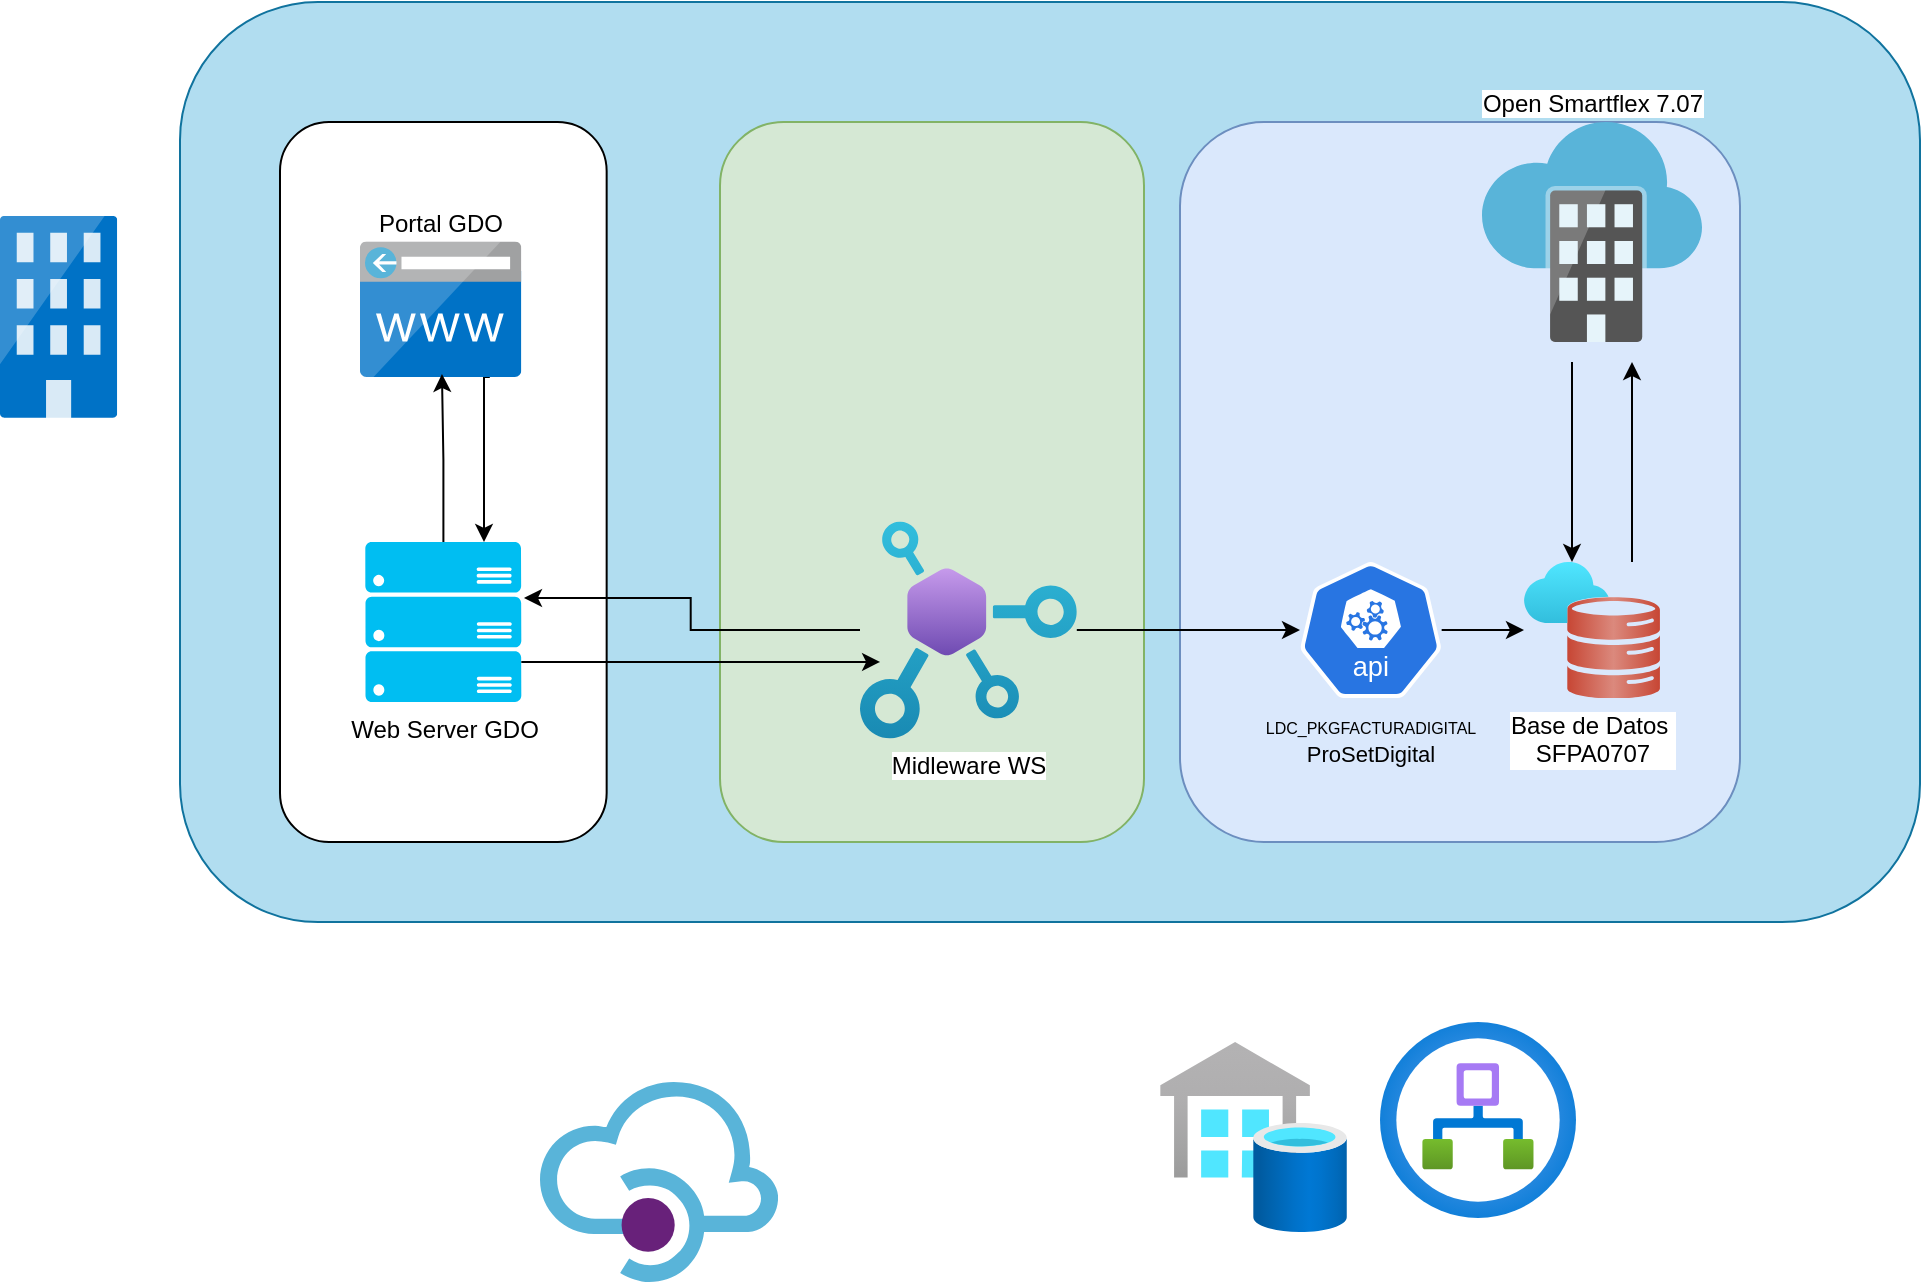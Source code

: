 <mxfile version="28.0.6">
  <diagram name="Página-1" id="GaKZNHGlAN73U_5XXHMx">
    <mxGraphModel dx="1418" dy="786" grid="1" gridSize="10" guides="1" tooltips="1" connect="1" arrows="1" fold="1" page="1" pageScale="1" pageWidth="1169" pageHeight="827" math="0" shadow="0">
      <root>
        <mxCell id="0" />
        <mxCell id="1" parent="0" />
        <mxCell id="Lzyeh1dH90-VRUioqBKs-1" value="" style="rounded=1;whiteSpace=wrap;html=1;fillColor=#b1ddf0;strokeColor=#10739e;" vertex="1" parent="1">
          <mxGeometry x="130" y="120" width="870" height="460" as="geometry" />
        </mxCell>
        <mxCell id="Lzyeh1dH90-VRUioqBKs-7" value="" style="rounded=1;whiteSpace=wrap;html=1;direction=south;strokeColor=#6c8ebf;fillColor=#dae8fc;" vertex="1" parent="1">
          <mxGeometry x="630" y="180" width="280" height="360" as="geometry" />
        </mxCell>
        <mxCell id="gINzZaWmVPl8_k8qFtEF-6" value="Open Smartflex 7.07" style="image;sketch=0;aspect=fixed;html=1;points=[];align=center;fontSize=12;image=img/lib/mscae/Software_as_a_Service.svg;labelPosition=center;verticalLabelPosition=top;verticalAlign=bottom;" parent="1" vertex="1">
          <mxGeometry x="781" y="180" width="110" height="110" as="geometry" />
        </mxCell>
        <mxCell id="gINzZaWmVPl8_k8qFtEF-1" value="" style="image;aspect=fixed;html=1;points=[];align=center;fontSize=12;image=img/lib/azure2/integration/Integration_Service_Environments.svg;" parent="1" vertex="1">
          <mxGeometry x="730" y="630" width="98" height="98" as="geometry" />
        </mxCell>
        <mxCell id="gINzZaWmVPl8_k8qFtEF-5" value="" style="image;sketch=0;aspect=fixed;html=1;points=[];align=center;fontSize=12;image=img/lib/mscae/API_Management.svg;" parent="1" vertex="1">
          <mxGeometry x="310" y="660" width="119.05" height="100" as="geometry" />
        </mxCell>
        <mxCell id="gINzZaWmVPl8_k8qFtEF-4" value="" style="image;sketch=0;aspect=fixed;html=1;points=[];align=center;fontSize=12;image=img/lib/mscae/Exchange_On_premises_Access.svg;" parent="1" vertex="1">
          <mxGeometry x="40" y="226.97" width="58.6" height="101.03" as="geometry" />
        </mxCell>
        <mxCell id="gINzZaWmVPl8_k8qFtEF-2" value="" style="image;aspect=fixed;html=1;points=[];align=center;fontSize=12;image=img/lib/azure2/integration/SQL_Data_Warehouses.svg;" parent="1" vertex="1">
          <mxGeometry x="620" y="640" width="93.54" height="95" as="geometry" />
        </mxCell>
        <mxCell id="Lzyeh1dH90-VRUioqBKs-13" style="edgeStyle=orthogonalEdgeStyle;rounded=0;orthogonalLoop=1;jettySize=auto;html=1;" edge="1" parent="1">
          <mxGeometry relative="1" as="geometry">
            <mxPoint x="856" y="400" as="sourcePoint" />
            <mxPoint x="856" y="300" as="targetPoint" />
          </mxGeometry>
        </mxCell>
        <mxCell id="Lzyeh1dH90-VRUioqBKs-2" value="&lt;span style=&quot;background-color: light-dark(#ffffff, var(--ge-dark-color, #121212)); color: light-dark(rgb(0, 0, 0), rgb(255, 255, 255));&quot;&gt;Base de Datos&lt;/span&gt;&lt;span style=&quot;background-color: light-dark(#ffffff, var(--ge-dark-color, #121212)); color: light-dark(rgb(0, 0, 0), rgb(255, 255, 255));&quot;&gt;&amp;nbsp;&lt;/span&gt;&lt;div&gt;&lt;div&gt;&lt;span style=&quot;background-color: light-dark(#ffffff, var(--ge-dark-color, #121212)); color: light-dark(rgb(0, 0, 0), rgb(255, 255, 255));&quot;&gt;SFPA0707&lt;/span&gt;&lt;/div&gt;&lt;/div&gt;" style="image;aspect=fixed;html=1;points=[];align=center;fontSize=12;image=img/lib/azure2/databases/Oracle_Database.svg;imageBackground=none;" vertex="1" parent="1">
          <mxGeometry x="802" y="400" width="68" height="68" as="geometry" />
        </mxCell>
        <mxCell id="Lzyeh1dH90-VRUioqBKs-14" style="edgeStyle=orthogonalEdgeStyle;rounded=0;orthogonalLoop=1;jettySize=auto;html=1;" edge="1" parent="1" source="Lzyeh1dH90-VRUioqBKs-3" target="Lzyeh1dH90-VRUioqBKs-2">
          <mxGeometry relative="1" as="geometry" />
        </mxCell>
        <mxCell id="Lzyeh1dH90-VRUioqBKs-3" value="&lt;font style=&quot;&quot;&gt;&lt;font style=&quot;font-size: 8px;&quot;&gt;LDC_PKGFACTURADIGITAL&lt;/font&gt;&lt;/font&gt;&lt;div&gt;&lt;font style=&quot;font-size: 11px;&quot;&gt;&lt;span style=&quot;background-color: transparent; color: light-dark(rgb(0, 0, 0), rgb(255, 255, 255));&quot;&gt;ProSetDigital&lt;/span&gt;&lt;/font&gt;&lt;/div&gt;" style="aspect=fixed;sketch=0;html=1;dashed=0;whitespace=wrap;verticalLabelPosition=bottom;verticalAlign=top;fillColor=#2875E2;strokeColor=#ffffff;points=[[0.005,0.63,0],[0.1,0.2,0],[0.9,0.2,0],[0.5,0,0],[0.995,0.63,0],[0.72,0.99,0],[0.5,1,0],[0.28,0.99,0]];shape=mxgraph.kubernetes.icon2;kubernetesLabel=1;prIcon=api" vertex="1" parent="1">
          <mxGeometry x="690" y="400" width="70.83" height="68" as="geometry" />
        </mxCell>
        <mxCell id="Lzyeh1dH90-VRUioqBKs-8" value="" style="rounded=1;whiteSpace=wrap;html=1;direction=south;strokeColor=#82b366;fillColor=#d5e8d4;" vertex="1" parent="1">
          <mxGeometry x="400" y="180" width="212" height="360" as="geometry" />
        </mxCell>
        <mxCell id="Lzyeh1dH90-VRUioqBKs-15" style="edgeStyle=orthogonalEdgeStyle;rounded=0;orthogonalLoop=1;jettySize=auto;html=1;" edge="1" parent="1" source="Lzyeh1dH90-VRUioqBKs-4" target="Lzyeh1dH90-VRUioqBKs-3">
          <mxGeometry relative="1" as="geometry" />
        </mxCell>
        <mxCell id="Lzyeh1dH90-VRUioqBKs-4" value="Midleware WS" style="image;aspect=fixed;html=1;points=[];align=center;fontSize=12;image=img/lib/azure2/web/API_Center.svg;" vertex="1" parent="1">
          <mxGeometry x="470" y="379.8" width="108.4" height="108.4" as="geometry" />
        </mxCell>
        <mxCell id="Lzyeh1dH90-VRUioqBKs-9" value="" style="rounded=1;whiteSpace=wrap;html=1;direction=south;" vertex="1" parent="1">
          <mxGeometry x="180" y="180" width="163.33" height="360" as="geometry" />
        </mxCell>
        <mxCell id="Lzyeh1dH90-VRUioqBKs-20" style="edgeStyle=orthogonalEdgeStyle;rounded=0;orthogonalLoop=1;jettySize=auto;html=1;" edge="1" parent="1" target="Lzyeh1dH90-VRUioqBKs-18">
          <mxGeometry relative="1" as="geometry">
            <mxPoint x="284.9" y="307.49" as="sourcePoint" />
            <mxPoint x="281.7" y="360" as="targetPoint" />
            <Array as="points">
              <mxPoint x="282" y="308" />
            </Array>
          </mxGeometry>
        </mxCell>
        <mxCell id="gINzZaWmVPl8_k8qFtEF-3" value="Portal GDO" style="image;sketch=0;aspect=fixed;html=1;points=[];align=center;fontSize=12;image=img/lib/mscae/CustomDomain.svg;labelPosition=center;verticalLabelPosition=top;verticalAlign=bottom;" parent="1" vertex="1">
          <mxGeometry x="220" y="239.74" width="80.66" height="67.75" as="geometry" />
        </mxCell>
        <mxCell id="Lzyeh1dH90-VRUioqBKs-18" value="Web Server GDO" style="verticalLabelPosition=bottom;html=1;verticalAlign=top;align=center;strokeColor=none;fillColor=#00BEF2;shape=mxgraph.azure.server_rack;" vertex="1" parent="1">
          <mxGeometry x="222.66" y="390" width="78" height="80" as="geometry" />
        </mxCell>
        <mxCell id="Lzyeh1dH90-VRUioqBKs-6" style="edgeStyle=orthogonalEdgeStyle;rounded=0;orthogonalLoop=1;jettySize=auto;html=1;" edge="1" parent="1">
          <mxGeometry relative="1" as="geometry">
            <mxPoint x="826" y="300" as="sourcePoint" />
            <mxPoint x="826" y="400" as="targetPoint" />
          </mxGeometry>
        </mxCell>
        <mxCell id="Lzyeh1dH90-VRUioqBKs-26" style="edgeStyle=orthogonalEdgeStyle;rounded=0;orthogonalLoop=1;jettySize=auto;html=1;entryX=0.185;entryY=0.461;entryDx=0;entryDy=0;entryPerimeter=0;" edge="1" parent="1">
          <mxGeometry relative="1" as="geometry">
            <mxPoint x="300.66" y="449.972" as="sourcePoint" />
            <mxPoint x="480.054" y="449.972" as="targetPoint" />
          </mxGeometry>
        </mxCell>
        <mxCell id="Lzyeh1dH90-VRUioqBKs-28" style="edgeStyle=orthogonalEdgeStyle;rounded=0;orthogonalLoop=1;jettySize=auto;html=1;entryX=0.508;entryY=0.978;entryDx=0;entryDy=0;entryPerimeter=0;" edge="1" parent="1" source="Lzyeh1dH90-VRUioqBKs-18" target="gINzZaWmVPl8_k8qFtEF-3">
          <mxGeometry relative="1" as="geometry" />
        </mxCell>
        <mxCell id="Lzyeh1dH90-VRUioqBKs-29" style="edgeStyle=orthogonalEdgeStyle;rounded=0;orthogonalLoop=1;jettySize=auto;html=1;entryX=1.017;entryY=0.35;entryDx=0;entryDy=0;entryPerimeter=0;" edge="1" parent="1" source="Lzyeh1dH90-VRUioqBKs-4" target="Lzyeh1dH90-VRUioqBKs-18">
          <mxGeometry relative="1" as="geometry" />
        </mxCell>
      </root>
    </mxGraphModel>
  </diagram>
</mxfile>
